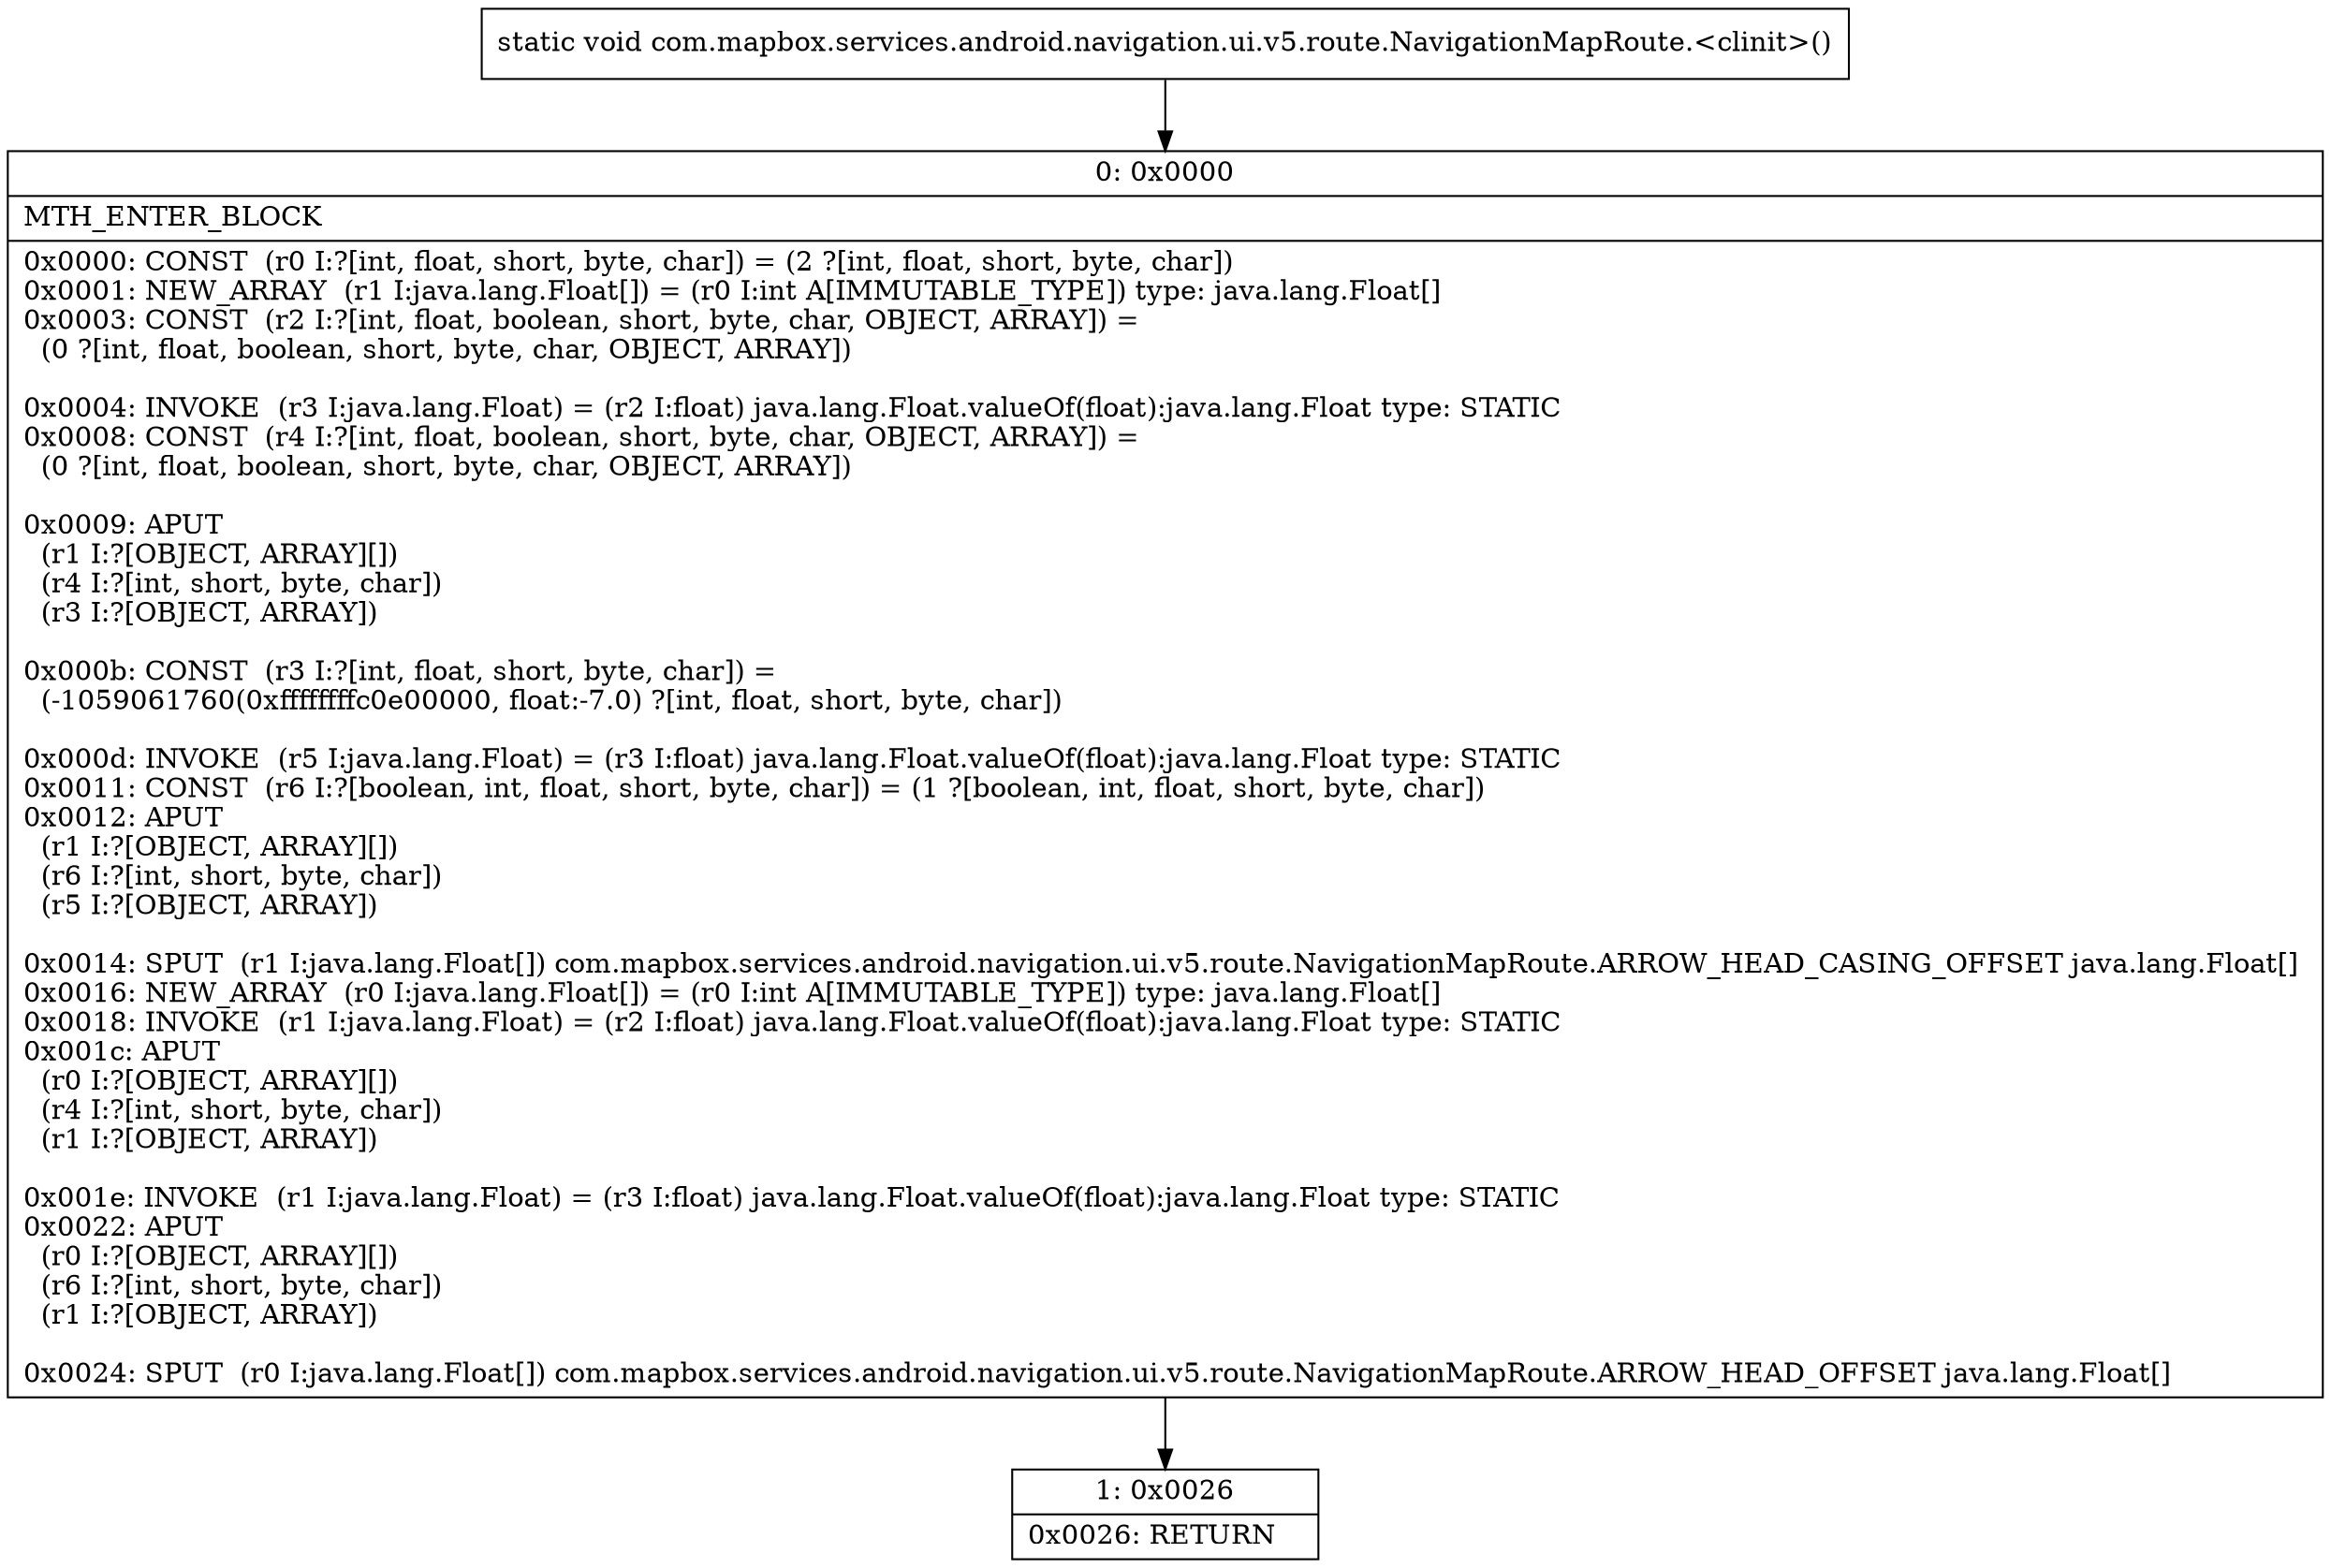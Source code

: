 digraph "CFG forcom.mapbox.services.android.navigation.ui.v5.route.NavigationMapRoute.\<clinit\>()V" {
Node_0 [shape=record,label="{0\:\ 0x0000|MTH_ENTER_BLOCK\l|0x0000: CONST  (r0 I:?[int, float, short, byte, char]) = (2 ?[int, float, short, byte, char]) \l0x0001: NEW_ARRAY  (r1 I:java.lang.Float[]) = (r0 I:int A[IMMUTABLE_TYPE]) type: java.lang.Float[] \l0x0003: CONST  (r2 I:?[int, float, boolean, short, byte, char, OBJECT, ARRAY]) = \l  (0 ?[int, float, boolean, short, byte, char, OBJECT, ARRAY])\l \l0x0004: INVOKE  (r3 I:java.lang.Float) = (r2 I:float) java.lang.Float.valueOf(float):java.lang.Float type: STATIC \l0x0008: CONST  (r4 I:?[int, float, boolean, short, byte, char, OBJECT, ARRAY]) = \l  (0 ?[int, float, boolean, short, byte, char, OBJECT, ARRAY])\l \l0x0009: APUT  \l  (r1 I:?[OBJECT, ARRAY][])\l  (r4 I:?[int, short, byte, char])\l  (r3 I:?[OBJECT, ARRAY])\l \l0x000b: CONST  (r3 I:?[int, float, short, byte, char]) = \l  (\-1059061760(0xffffffffc0e00000, float:\-7.0) ?[int, float, short, byte, char])\l \l0x000d: INVOKE  (r5 I:java.lang.Float) = (r3 I:float) java.lang.Float.valueOf(float):java.lang.Float type: STATIC \l0x0011: CONST  (r6 I:?[boolean, int, float, short, byte, char]) = (1 ?[boolean, int, float, short, byte, char]) \l0x0012: APUT  \l  (r1 I:?[OBJECT, ARRAY][])\l  (r6 I:?[int, short, byte, char])\l  (r5 I:?[OBJECT, ARRAY])\l \l0x0014: SPUT  (r1 I:java.lang.Float[]) com.mapbox.services.android.navigation.ui.v5.route.NavigationMapRoute.ARROW_HEAD_CASING_OFFSET java.lang.Float[] \l0x0016: NEW_ARRAY  (r0 I:java.lang.Float[]) = (r0 I:int A[IMMUTABLE_TYPE]) type: java.lang.Float[] \l0x0018: INVOKE  (r1 I:java.lang.Float) = (r2 I:float) java.lang.Float.valueOf(float):java.lang.Float type: STATIC \l0x001c: APUT  \l  (r0 I:?[OBJECT, ARRAY][])\l  (r4 I:?[int, short, byte, char])\l  (r1 I:?[OBJECT, ARRAY])\l \l0x001e: INVOKE  (r1 I:java.lang.Float) = (r3 I:float) java.lang.Float.valueOf(float):java.lang.Float type: STATIC \l0x0022: APUT  \l  (r0 I:?[OBJECT, ARRAY][])\l  (r6 I:?[int, short, byte, char])\l  (r1 I:?[OBJECT, ARRAY])\l \l0x0024: SPUT  (r0 I:java.lang.Float[]) com.mapbox.services.android.navigation.ui.v5.route.NavigationMapRoute.ARROW_HEAD_OFFSET java.lang.Float[] \l}"];
Node_1 [shape=record,label="{1\:\ 0x0026|0x0026: RETURN   \l}"];
MethodNode[shape=record,label="{static void com.mapbox.services.android.navigation.ui.v5.route.NavigationMapRoute.\<clinit\>() }"];
MethodNode -> Node_0;
Node_0 -> Node_1;
}

